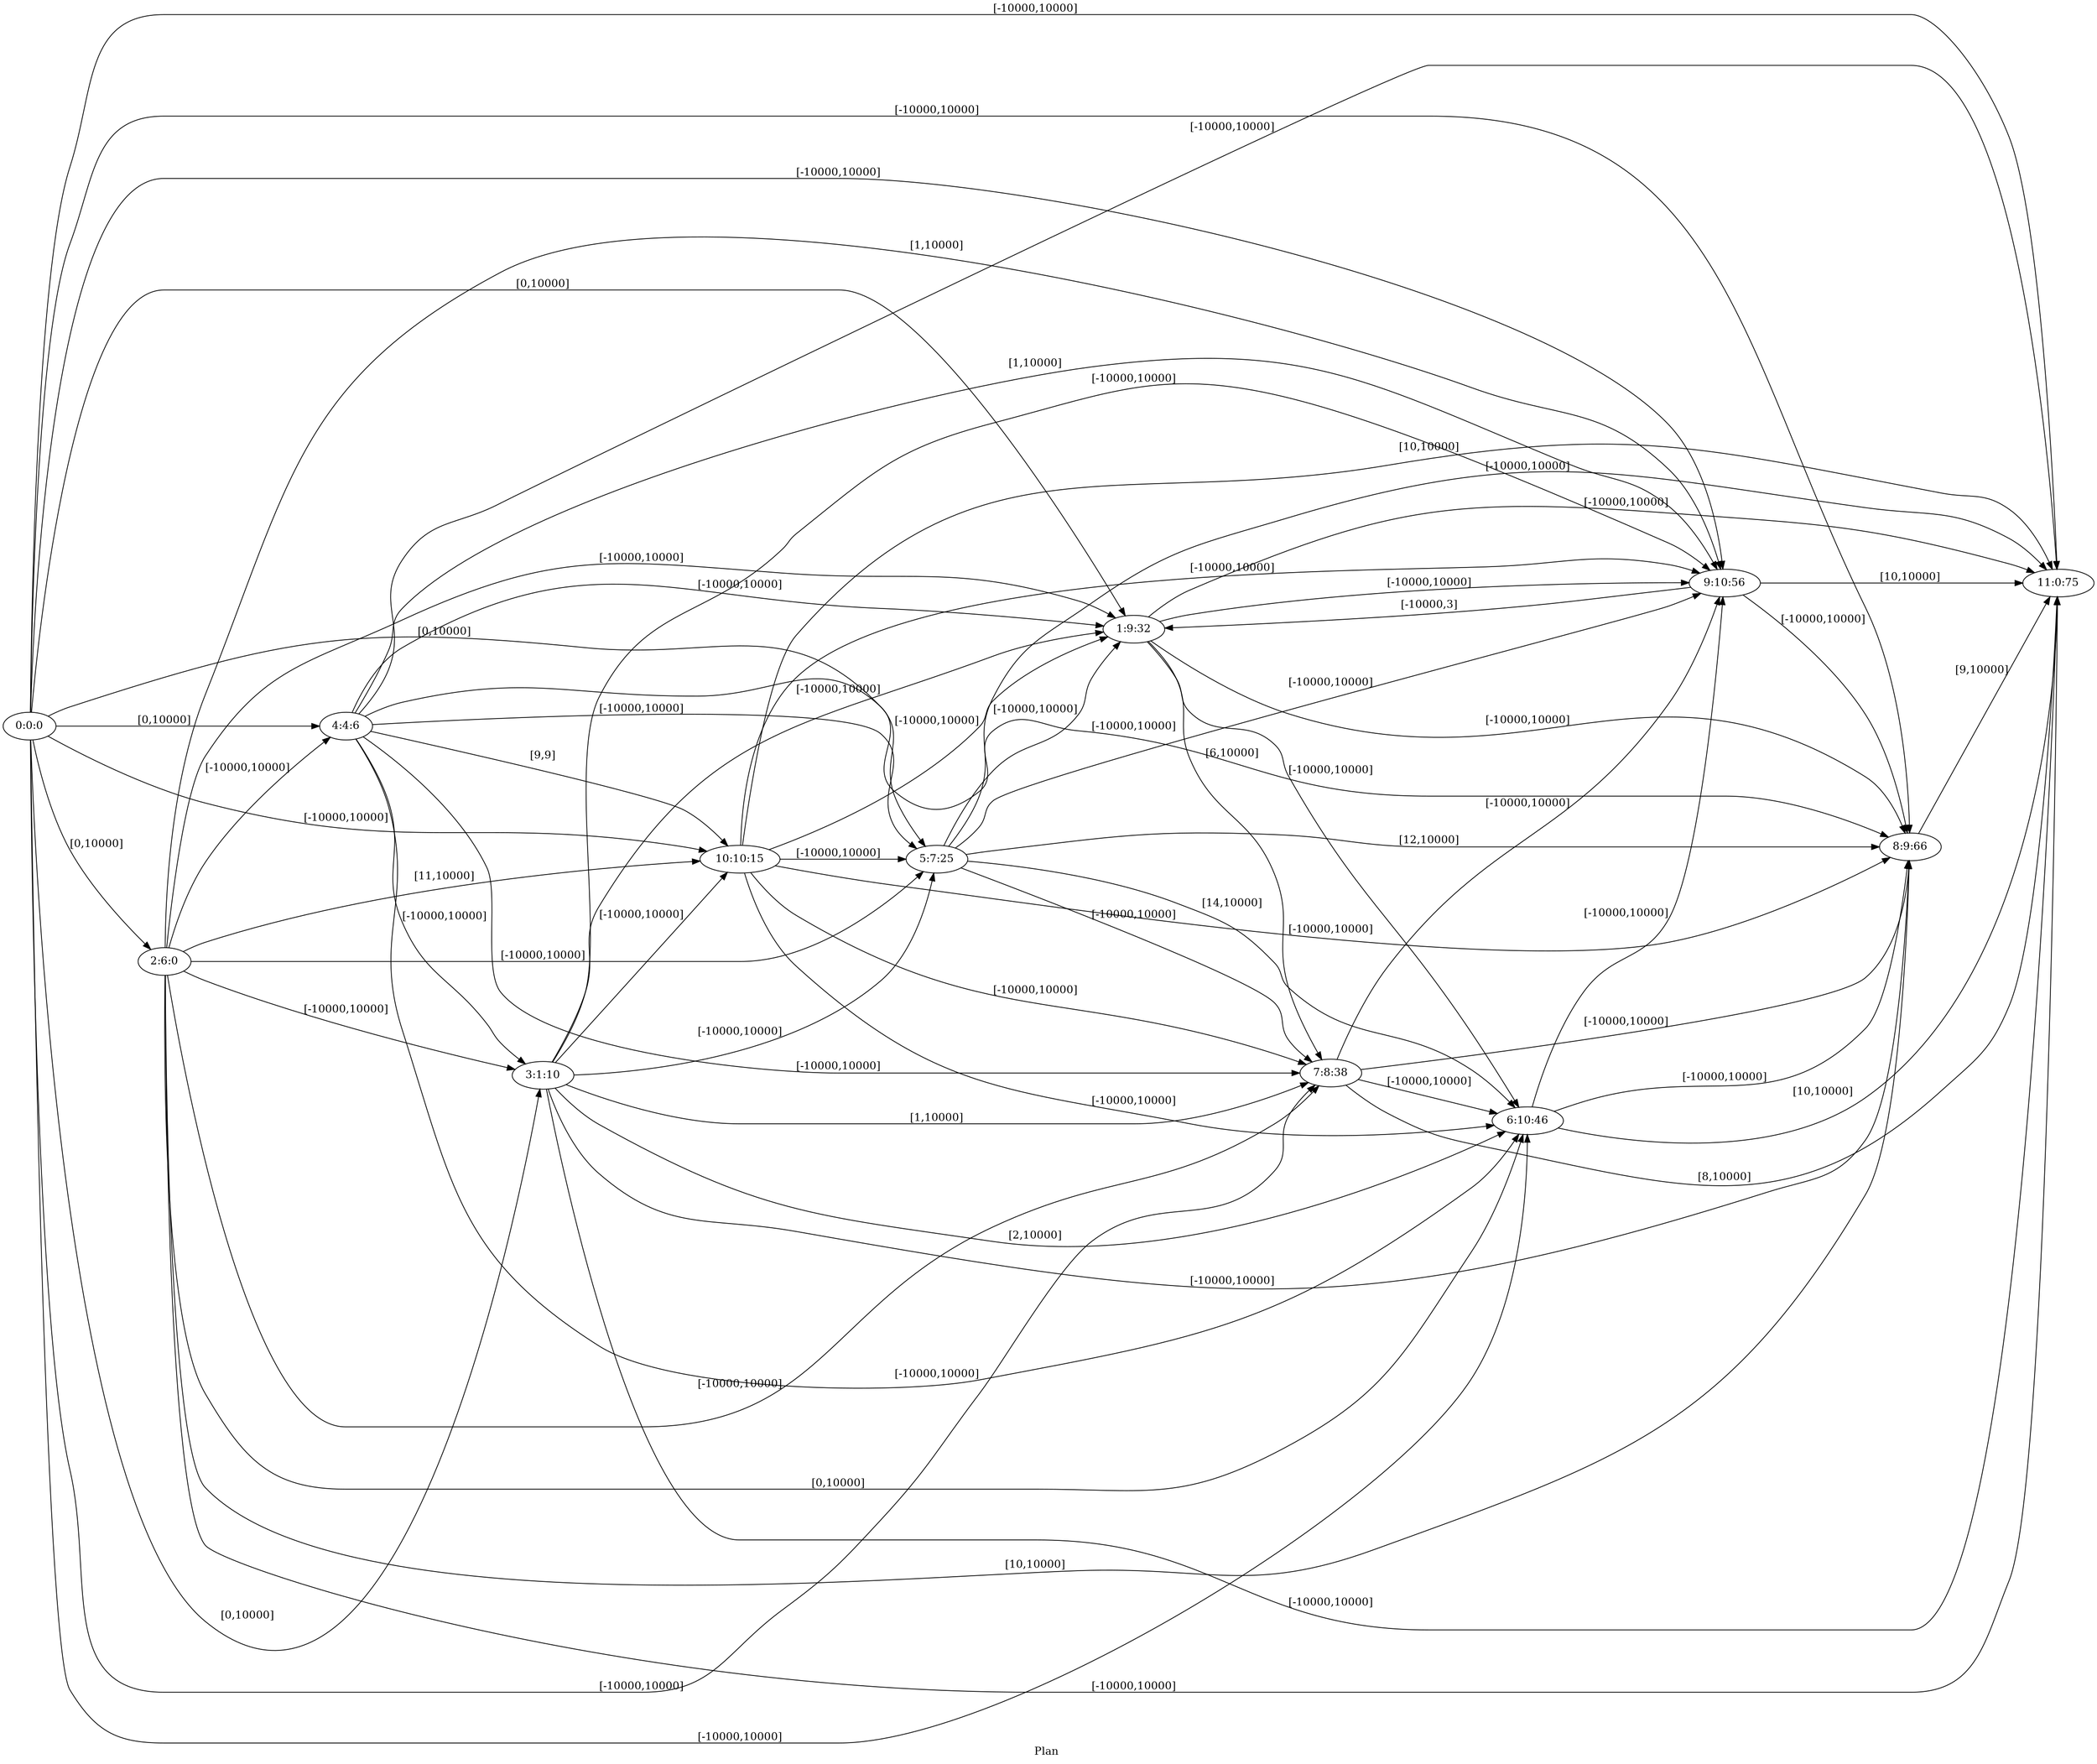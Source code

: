 digraph G {
 rankdir = LR;
 nodesep = .45; 
 size = 30;
label="Plan ";
 fldt = 0.577289;
"0:0:0"->"1:9:32"[ label = "[0,10000]"];
"0:0:0"->"2:6:0"[ label = "[0,10000]"];
"0:0:0"->"3:1:10"[ label = "[0,10000]"];
"0:0:0"->"4:4:6"[ label = "[0,10000]"];
"0:0:0"->"5:7:25"[ label = "[0,10000]"];
"0:0:0"->"6:10:46"[ label = "[-10000,10000]"];
"0:0:0"->"7:8:38"[ label = "[-10000,10000]"];
"0:0:0"->"8:9:66"[ label = "[-10000,10000]"];
"0:0:0"->"9:10:56"[ label = "[-10000,10000]"];
"0:0:0"->"10:10:15"[ label = "[-10000,10000]"];
"0:0:0"->"11:0:75"[ label = "[-10000,10000]"];
"1:9:32"->"6:10:46"[ label = "[-10000,10000]"];
"1:9:32"->"7:8:38"[ label = "[6,10000]"];
"1:9:32"->"8:9:66"[ label = "[-10000,10000]"];
"1:9:32"->"9:10:56"[ label = "[-10000,10000]"];
"1:9:32"->"11:0:75"[ label = "[-10000,10000]"];
"2:6:0"->"1:9:32"[ label = "[-10000,10000]"];
"2:6:0"->"3:1:10"[ label = "[-10000,10000]"];
"2:6:0"->"4:4:6"[ label = "[-10000,10000]"];
"2:6:0"->"5:7:25"[ label = "[-10000,10000]"];
"2:6:0"->"6:10:46"[ label = "[0,10000]"];
"2:6:0"->"7:8:38"[ label = "[-10000,10000]"];
"2:6:0"->"8:9:66"[ label = "[10,10000]"];
"2:6:0"->"9:10:56"[ label = "[1,10000]"];
"2:6:0"->"10:10:15"[ label = "[11,10000]"];
"2:6:0"->"11:0:75"[ label = "[-10000,10000]"];
"3:1:10"->"1:9:32"[ label = "[-10000,10000]"];
"3:1:10"->"5:7:25"[ label = "[-10000,10000]"];
"3:1:10"->"6:10:46"[ label = "[2,10000]"];
"3:1:10"->"7:8:38"[ label = "[1,10000]"];
"3:1:10"->"8:9:66"[ label = "[-10000,10000]"];
"3:1:10"->"9:10:56"[ label = "[-10000,10000]"];
"3:1:10"->"10:10:15"[ label = "[-10000,10000]"];
"3:1:10"->"11:0:75"[ label = "[-10000,10000]"];
"4:4:6"->"1:9:32"[ label = "[-10000,10000]"];
"4:4:6"->"3:1:10"[ label = "[-10000,10000]"];
"4:4:6"->"5:7:25"[ label = "[-10000,10000]"];
"4:4:6"->"6:10:46"[ label = "[-10000,10000]"];
"4:4:6"->"7:8:38"[ label = "[-10000,10000]"];
"4:4:6"->"8:9:66"[ label = "[-10000,10000]"];
"4:4:6"->"9:10:56"[ label = "[1,10000]"];
"4:4:6"->"10:10:15"[ label = "[9,9]"];
"4:4:6"->"11:0:75"[ label = "[-10000,10000]"];
"5:7:25"->"1:9:32"[ label = "[-10000,10000]"];
"5:7:25"->"6:10:46"[ label = "[14,10000]"];
"5:7:25"->"7:8:38"[ label = "[-10000,10000]"];
"5:7:25"->"8:9:66"[ label = "[12,10000]"];
"5:7:25"->"9:10:56"[ label = "[-10000,10000]"];
"5:7:25"->"11:0:75"[ label = "[-10000,10000]"];
"6:10:46"->"8:9:66"[ label = "[-10000,10000]"];
"6:10:46"->"9:10:56"[ label = "[-10000,10000]"];
"6:10:46"->"11:0:75"[ label = "[10,10000]"];
"7:8:38"->"6:10:46"[ label = "[-10000,10000]"];
"7:8:38"->"8:9:66"[ label = "[-10000,10000]"];
"7:8:38"->"9:10:56"[ label = "[-10000,10000]"];
"7:8:38"->"11:0:75"[ label = "[8,10000]"];
"8:9:66"->"11:0:75"[ label = "[9,10000]"];
"9:10:56"->"1:9:32"[ label = "[-10000,3]"];
"9:10:56"->"8:9:66"[ label = "[-10000,10000]"];
"9:10:56"->"11:0:75"[ label = "[10,10000]"];
"10:10:15"->"1:9:32"[ label = "[-10000,10000]"];
"10:10:15"->"5:7:25"[ label = "[-10000,10000]"];
"10:10:15"->"6:10:46"[ label = "[-10000,10000]"];
"10:10:15"->"7:8:38"[ label = "[-10000,10000]"];
"10:10:15"->"8:9:66"[ label = "[-10000,10000]"];
"10:10:15"->"9:10:56"[ label = "[-10000,10000]"];
"10:10:15"->"11:0:75"[ label = "[10,10000]"];
}
